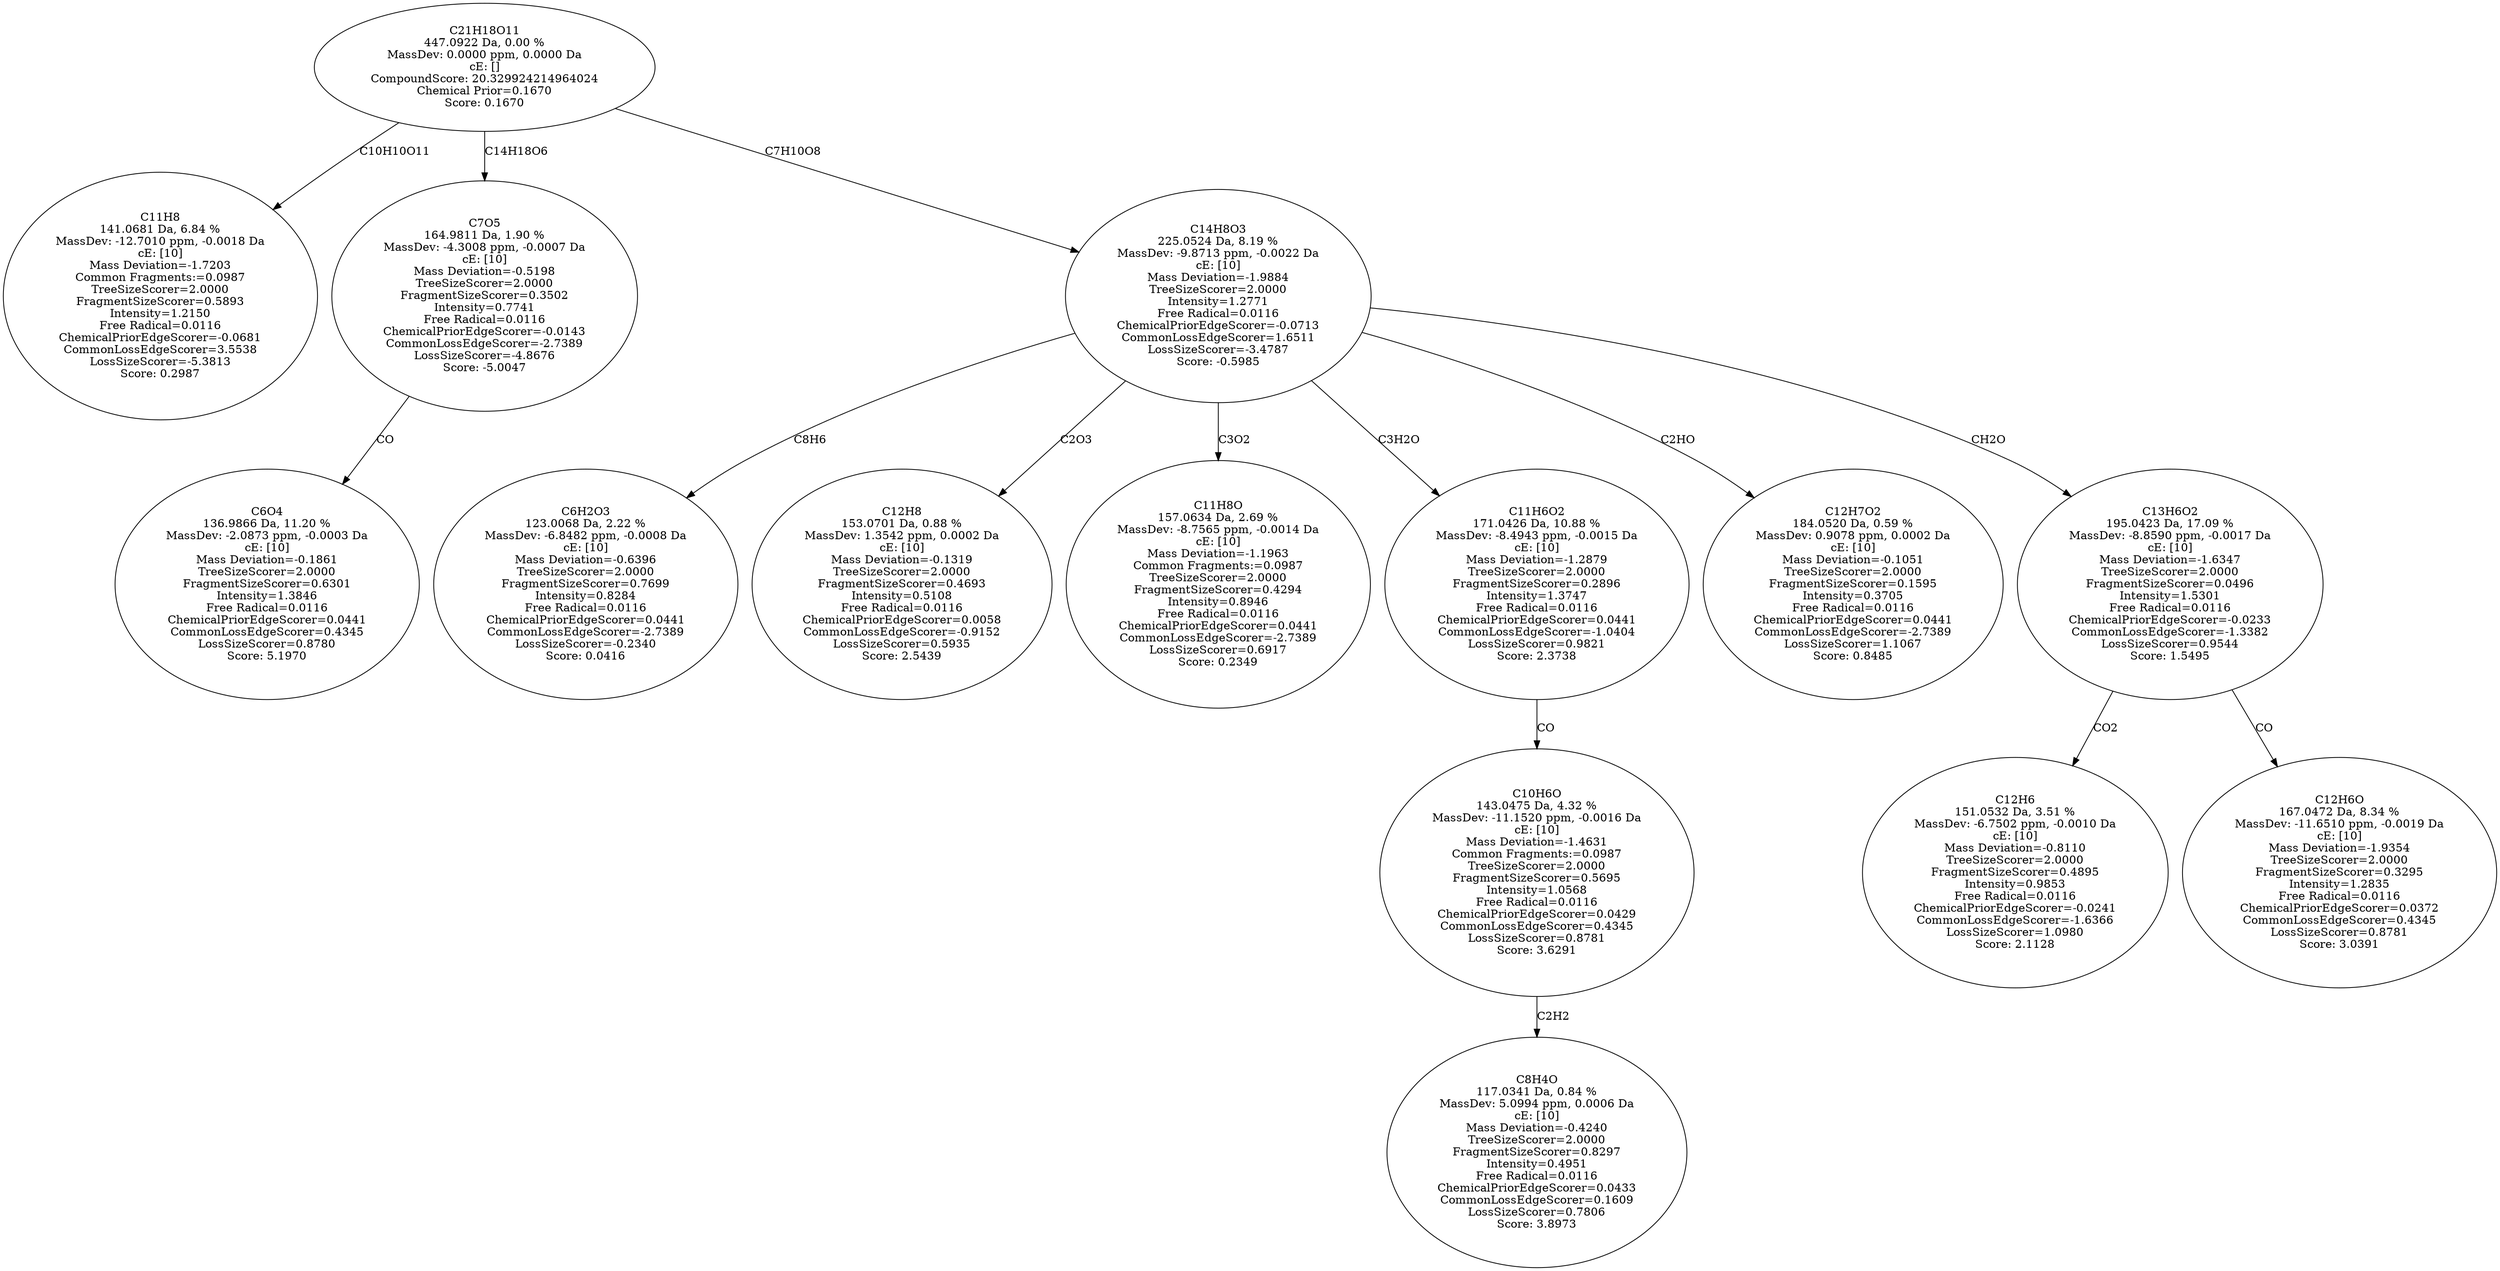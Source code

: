 strict digraph {
v1 [label="C11H8\n141.0681 Da, 6.84 %\nMassDev: -12.7010 ppm, -0.0018 Da\ncE: [10]\nMass Deviation=-1.7203\nCommon Fragments:=0.0987\nTreeSizeScorer=2.0000\nFragmentSizeScorer=0.5893\nIntensity=1.2150\nFree Radical=0.0116\nChemicalPriorEdgeScorer=-0.0681\nCommonLossEdgeScorer=3.5538\nLossSizeScorer=-5.3813\nScore: 0.2987"];
v2 [label="C6O4\n136.9866 Da, 11.20 %\nMassDev: -2.0873 ppm, -0.0003 Da\ncE: [10]\nMass Deviation=-0.1861\nTreeSizeScorer=2.0000\nFragmentSizeScorer=0.6301\nIntensity=1.3846\nFree Radical=0.0116\nChemicalPriorEdgeScorer=0.0441\nCommonLossEdgeScorer=0.4345\nLossSizeScorer=0.8780\nScore: 5.1970"];
v3 [label="C7O5\n164.9811 Da, 1.90 %\nMassDev: -4.3008 ppm, -0.0007 Da\ncE: [10]\nMass Deviation=-0.5198\nTreeSizeScorer=2.0000\nFragmentSizeScorer=0.3502\nIntensity=0.7741\nFree Radical=0.0116\nChemicalPriorEdgeScorer=-0.0143\nCommonLossEdgeScorer=-2.7389\nLossSizeScorer=-4.8676\nScore: -5.0047"];
v4 [label="C6H2O3\n123.0068 Da, 2.22 %\nMassDev: -6.8482 ppm, -0.0008 Da\ncE: [10]\nMass Deviation=-0.6396\nTreeSizeScorer=2.0000\nFragmentSizeScorer=0.7699\nIntensity=0.8284\nFree Radical=0.0116\nChemicalPriorEdgeScorer=0.0441\nCommonLossEdgeScorer=-2.7389\nLossSizeScorer=-0.2340\nScore: 0.0416"];
v5 [label="C12H8\n153.0701 Da, 0.88 %\nMassDev: 1.3542 ppm, 0.0002 Da\ncE: [10]\nMass Deviation=-0.1319\nTreeSizeScorer=2.0000\nFragmentSizeScorer=0.4693\nIntensity=0.5108\nFree Radical=0.0116\nChemicalPriorEdgeScorer=0.0058\nCommonLossEdgeScorer=-0.9152\nLossSizeScorer=0.5935\nScore: 2.5439"];
v6 [label="C11H8O\n157.0634 Da, 2.69 %\nMassDev: -8.7565 ppm, -0.0014 Da\ncE: [10]\nMass Deviation=-1.1963\nCommon Fragments:=0.0987\nTreeSizeScorer=2.0000\nFragmentSizeScorer=0.4294\nIntensity=0.8946\nFree Radical=0.0116\nChemicalPriorEdgeScorer=0.0441\nCommonLossEdgeScorer=-2.7389\nLossSizeScorer=0.6917\nScore: 0.2349"];
v7 [label="C8H4O\n117.0341 Da, 0.84 %\nMassDev: 5.0994 ppm, 0.0006 Da\ncE: [10]\nMass Deviation=-0.4240\nTreeSizeScorer=2.0000\nFragmentSizeScorer=0.8297\nIntensity=0.4951\nFree Radical=0.0116\nChemicalPriorEdgeScorer=0.0433\nCommonLossEdgeScorer=0.1609\nLossSizeScorer=0.7806\nScore: 3.8973"];
v8 [label="C10H6O\n143.0475 Da, 4.32 %\nMassDev: -11.1520 ppm, -0.0016 Da\ncE: [10]\nMass Deviation=-1.4631\nCommon Fragments:=0.0987\nTreeSizeScorer=2.0000\nFragmentSizeScorer=0.5695\nIntensity=1.0568\nFree Radical=0.0116\nChemicalPriorEdgeScorer=0.0429\nCommonLossEdgeScorer=0.4345\nLossSizeScorer=0.8781\nScore: 3.6291"];
v9 [label="C11H6O2\n171.0426 Da, 10.88 %\nMassDev: -8.4943 ppm, -0.0015 Da\ncE: [10]\nMass Deviation=-1.2879\nTreeSizeScorer=2.0000\nFragmentSizeScorer=0.2896\nIntensity=1.3747\nFree Radical=0.0116\nChemicalPriorEdgeScorer=0.0441\nCommonLossEdgeScorer=-1.0404\nLossSizeScorer=0.9821\nScore: 2.3738"];
v10 [label="C12H7O2\n184.0520 Da, 0.59 %\nMassDev: 0.9078 ppm, 0.0002 Da\ncE: [10]\nMass Deviation=-0.1051\nTreeSizeScorer=2.0000\nFragmentSizeScorer=0.1595\nIntensity=0.3705\nFree Radical=0.0116\nChemicalPriorEdgeScorer=0.0441\nCommonLossEdgeScorer=-2.7389\nLossSizeScorer=1.1067\nScore: 0.8485"];
v11 [label="C12H6\n151.0532 Da, 3.51 %\nMassDev: -6.7502 ppm, -0.0010 Da\ncE: [10]\nMass Deviation=-0.8110\nTreeSizeScorer=2.0000\nFragmentSizeScorer=0.4895\nIntensity=0.9853\nFree Radical=0.0116\nChemicalPriorEdgeScorer=-0.0241\nCommonLossEdgeScorer=-1.6366\nLossSizeScorer=1.0980\nScore: 2.1128"];
v12 [label="C12H6O\n167.0472 Da, 8.34 %\nMassDev: -11.6510 ppm, -0.0019 Da\ncE: [10]\nMass Deviation=-1.9354\nTreeSizeScorer=2.0000\nFragmentSizeScorer=0.3295\nIntensity=1.2835\nFree Radical=0.0116\nChemicalPriorEdgeScorer=0.0372\nCommonLossEdgeScorer=0.4345\nLossSizeScorer=0.8781\nScore: 3.0391"];
v13 [label="C13H6O2\n195.0423 Da, 17.09 %\nMassDev: -8.8590 ppm, -0.0017 Da\ncE: [10]\nMass Deviation=-1.6347\nTreeSizeScorer=2.0000\nFragmentSizeScorer=0.0496\nIntensity=1.5301\nFree Radical=0.0116\nChemicalPriorEdgeScorer=-0.0233\nCommonLossEdgeScorer=-1.3382\nLossSizeScorer=0.9544\nScore: 1.5495"];
v14 [label="C14H8O3\n225.0524 Da, 8.19 %\nMassDev: -9.8713 ppm, -0.0022 Da\ncE: [10]\nMass Deviation=-1.9884\nTreeSizeScorer=2.0000\nIntensity=1.2771\nFree Radical=0.0116\nChemicalPriorEdgeScorer=-0.0713\nCommonLossEdgeScorer=1.6511\nLossSizeScorer=-3.4787\nScore: -0.5985"];
v15 [label="C21H18O11\n447.0922 Da, 0.00 %\nMassDev: 0.0000 ppm, 0.0000 Da\ncE: []\nCompoundScore: 20.329924214964024\nChemical Prior=0.1670\nScore: 0.1670"];
v15 -> v1 [label="C10H10O11"];
v3 -> v2 [label="CO"];
v15 -> v3 [label="C14H18O6"];
v14 -> v4 [label="C8H6"];
v14 -> v5 [label="C2O3"];
v14 -> v6 [label="C3O2"];
v8 -> v7 [label="C2H2"];
v9 -> v8 [label="CO"];
v14 -> v9 [label="C3H2O"];
v14 -> v10 [label="C2HO"];
v13 -> v11 [label="CO2"];
v13 -> v12 [label="CO"];
v14 -> v13 [label="CH2O"];
v15 -> v14 [label="C7H10O8"];
}
